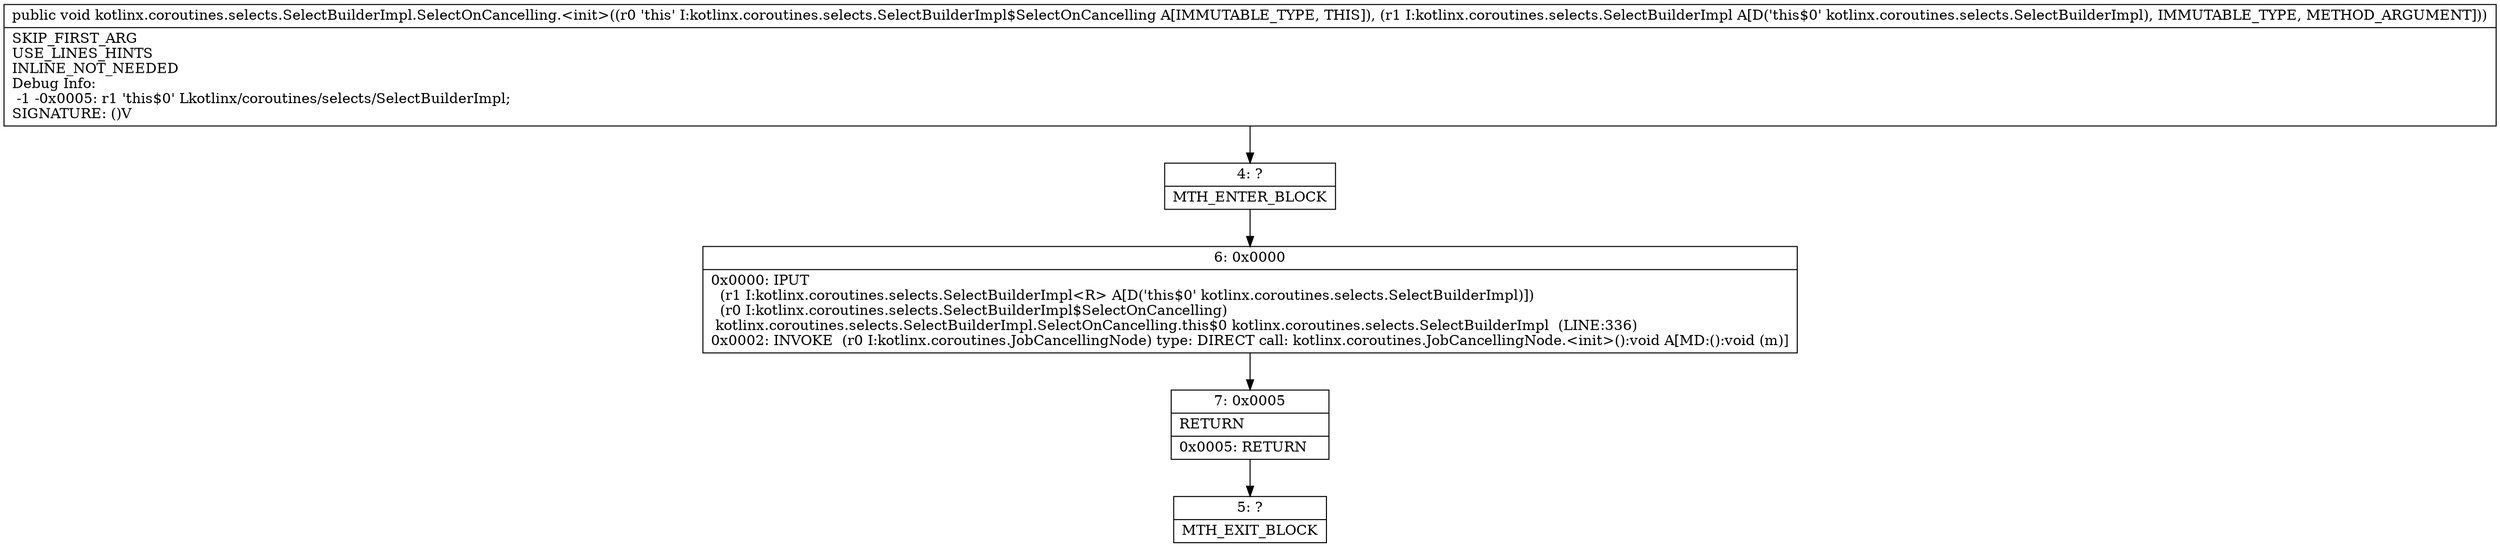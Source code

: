 digraph "CFG forkotlinx.coroutines.selects.SelectBuilderImpl.SelectOnCancelling.\<init\>(Lkotlinx\/coroutines\/selects\/SelectBuilderImpl;)V" {
Node_4 [shape=record,label="{4\:\ ?|MTH_ENTER_BLOCK\l}"];
Node_6 [shape=record,label="{6\:\ 0x0000|0x0000: IPUT  \l  (r1 I:kotlinx.coroutines.selects.SelectBuilderImpl\<R\> A[D('this$0' kotlinx.coroutines.selects.SelectBuilderImpl)])\l  (r0 I:kotlinx.coroutines.selects.SelectBuilderImpl$SelectOnCancelling)\l kotlinx.coroutines.selects.SelectBuilderImpl.SelectOnCancelling.this$0 kotlinx.coroutines.selects.SelectBuilderImpl  (LINE:336)\l0x0002: INVOKE  (r0 I:kotlinx.coroutines.JobCancellingNode) type: DIRECT call: kotlinx.coroutines.JobCancellingNode.\<init\>():void A[MD:():void (m)]\l}"];
Node_7 [shape=record,label="{7\:\ 0x0005|RETURN\l|0x0005: RETURN   \l}"];
Node_5 [shape=record,label="{5\:\ ?|MTH_EXIT_BLOCK\l}"];
MethodNode[shape=record,label="{public void kotlinx.coroutines.selects.SelectBuilderImpl.SelectOnCancelling.\<init\>((r0 'this' I:kotlinx.coroutines.selects.SelectBuilderImpl$SelectOnCancelling A[IMMUTABLE_TYPE, THIS]), (r1 I:kotlinx.coroutines.selects.SelectBuilderImpl A[D('this$0' kotlinx.coroutines.selects.SelectBuilderImpl), IMMUTABLE_TYPE, METHOD_ARGUMENT]))  | SKIP_FIRST_ARG\lUSE_LINES_HINTS\lINLINE_NOT_NEEDED\lDebug Info:\l  \-1 \-0x0005: r1 'this$0' Lkotlinx\/coroutines\/selects\/SelectBuilderImpl;\lSIGNATURE: ()V\l}"];
MethodNode -> Node_4;Node_4 -> Node_6;
Node_6 -> Node_7;
Node_7 -> Node_5;
}

